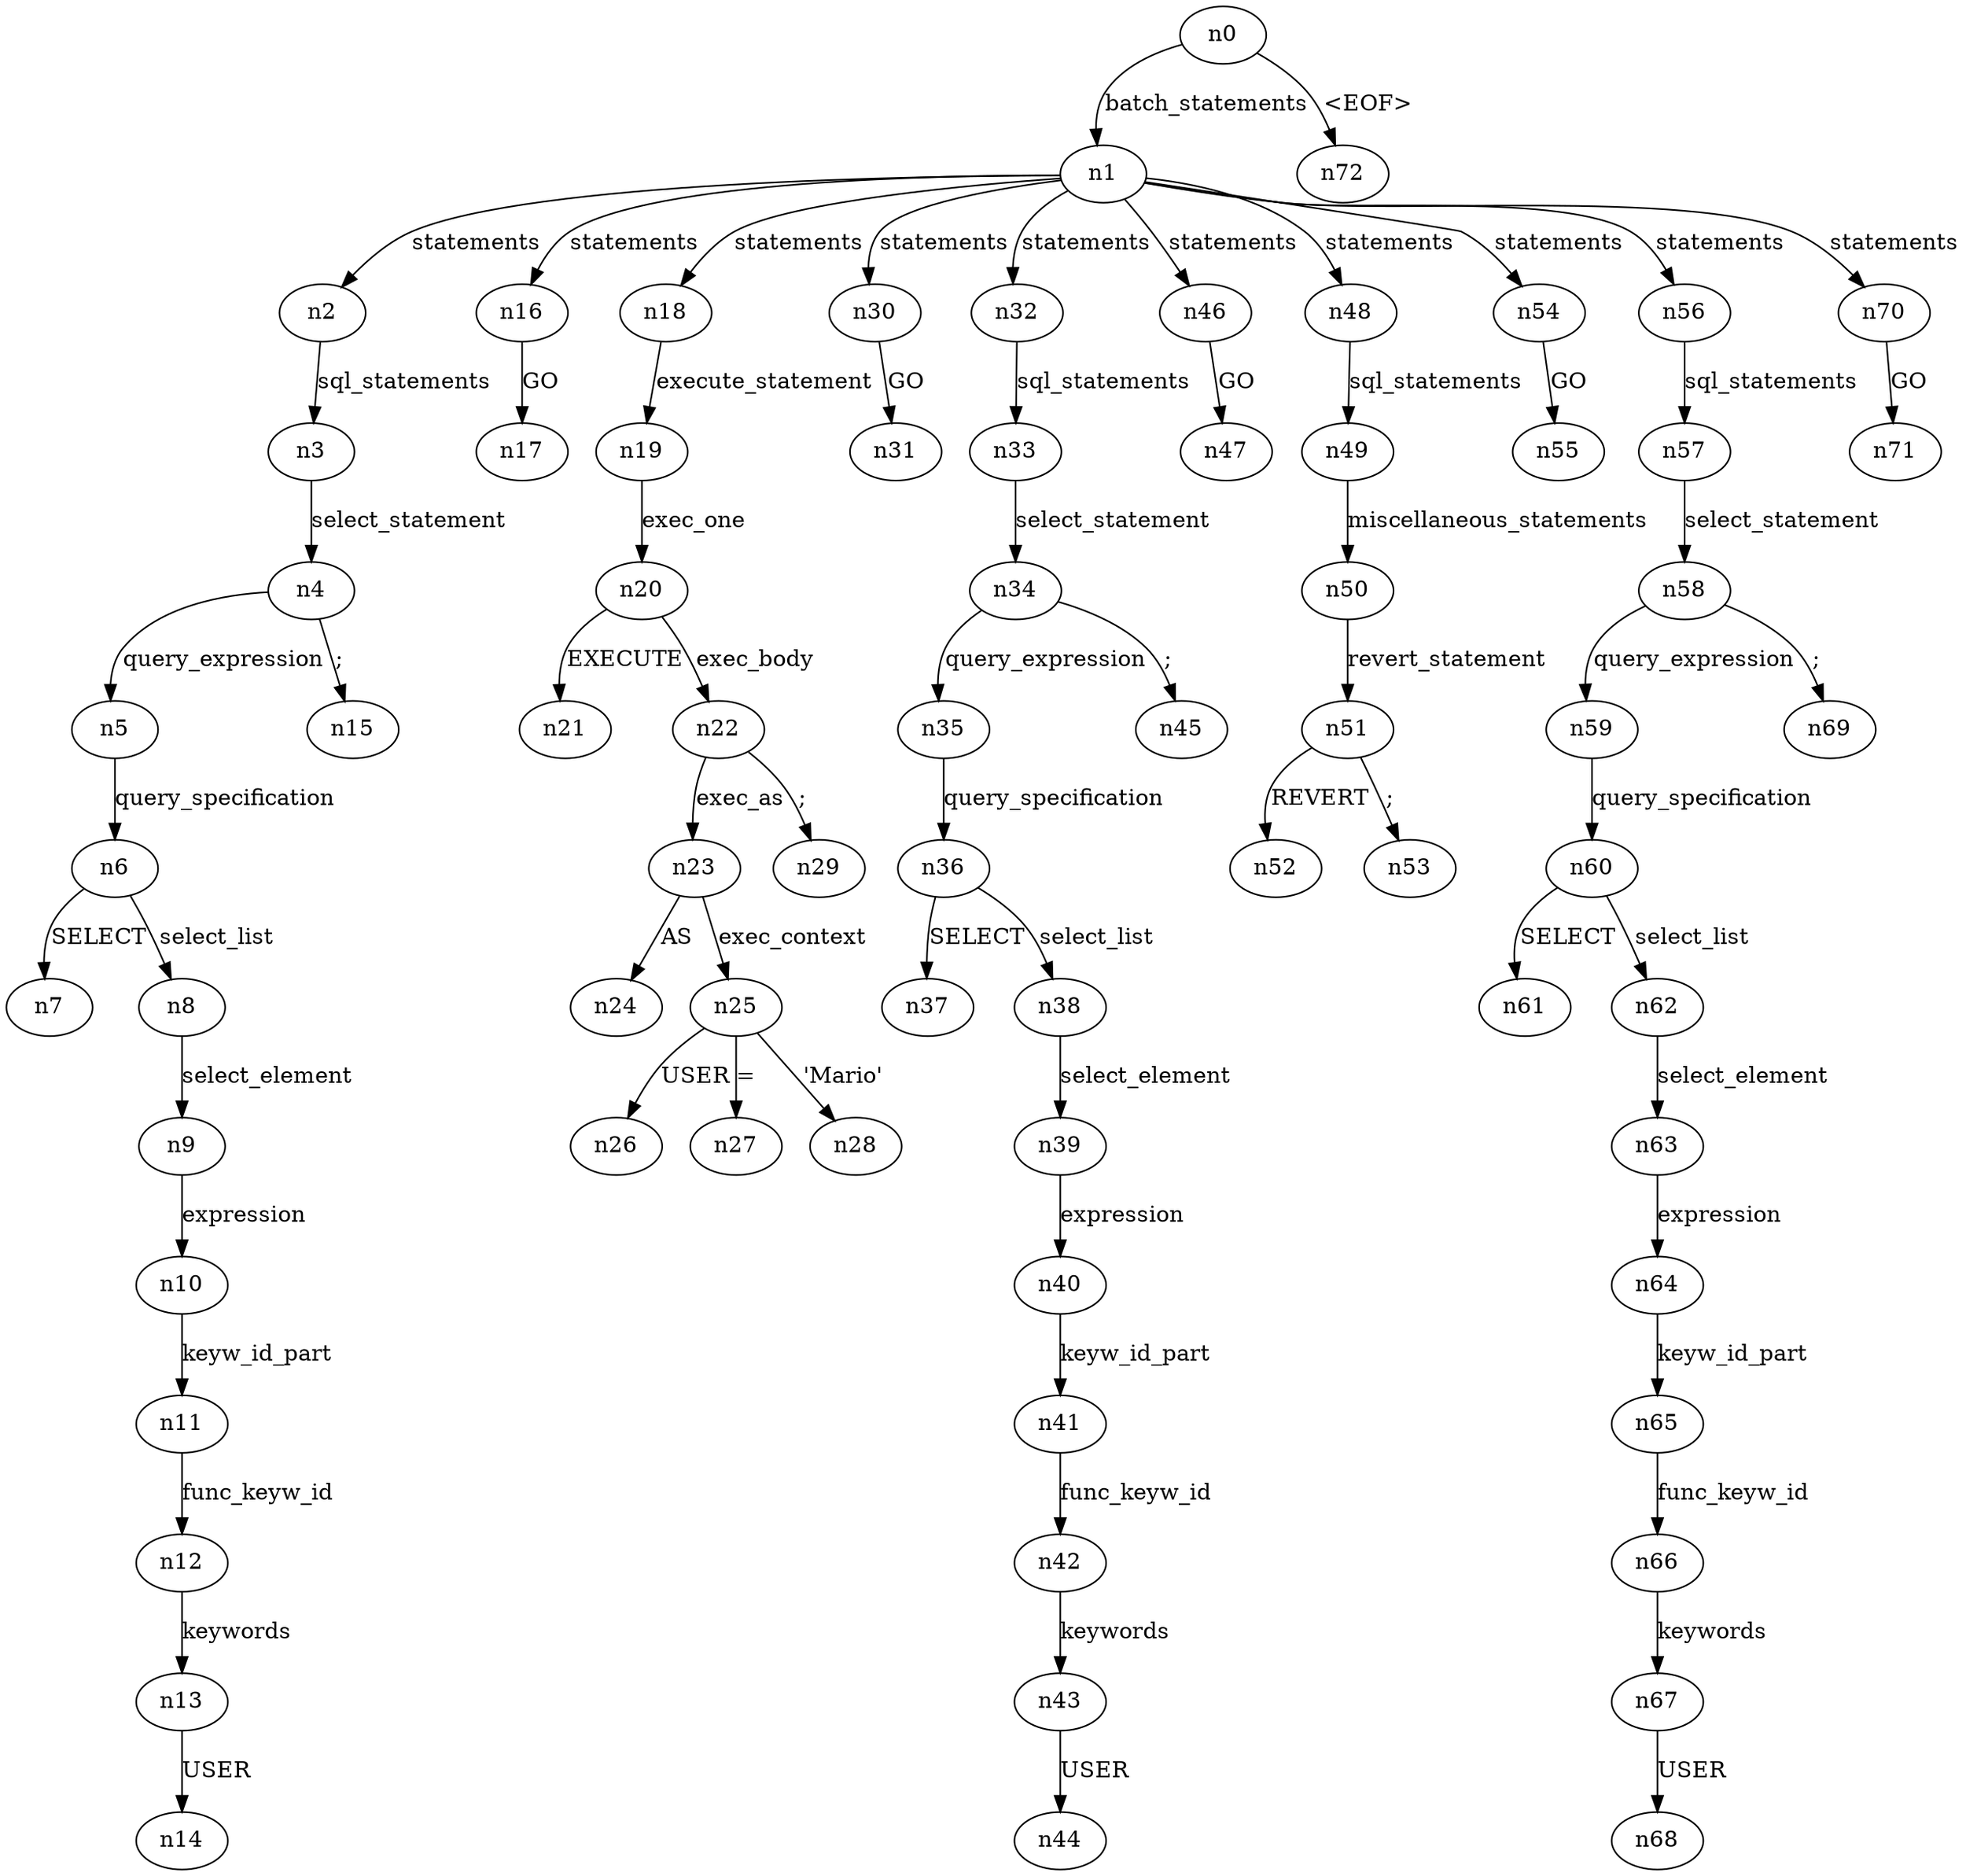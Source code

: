 digraph ParseTree {
  n0 -> n1 [label="batch_statements"];
  n1 -> n2 [label="statements"];
  n2 -> n3 [label="sql_statements"];
  n3 -> n4 [label="select_statement"];
  n4 -> n5 [label="query_expression"];
  n5 -> n6 [label="query_specification"];
  n6 -> n7 [label="SELECT"];
  n6 -> n8 [label="select_list"];
  n8 -> n9 [label="select_element"];
  n9 -> n10 [label="expression"];
  n10 -> n11 [label="keyw_id_part"];
  n11 -> n12 [label="func_keyw_id"];
  n12 -> n13 [label="keywords"];
  n13 -> n14 [label="USER"];
  n4 -> n15 [label=";"];
  n1 -> n16 [label="statements"];
  n16 -> n17 [label="GO"];
  n1 -> n18 [label="statements"];
  n18 -> n19 [label="execute_statement"];
  n19 -> n20 [label="exec_one"];
  n20 -> n21 [label="EXECUTE"];
  n20 -> n22 [label="exec_body"];
  n22 -> n23 [label="exec_as"];
  n23 -> n24 [label="AS"];
  n23 -> n25 [label="exec_context"];
  n25 -> n26 [label="USER"];
  n25 -> n27 [label="="];
  n25 -> n28 [label="'Mario'"];
  n22 -> n29 [label=";"];
  n1 -> n30 [label="statements"];
  n30 -> n31 [label="GO"];
  n1 -> n32 [label="statements"];
  n32 -> n33 [label="sql_statements"];
  n33 -> n34 [label="select_statement"];
  n34 -> n35 [label="query_expression"];
  n35 -> n36 [label="query_specification"];
  n36 -> n37 [label="SELECT"];
  n36 -> n38 [label="select_list"];
  n38 -> n39 [label="select_element"];
  n39 -> n40 [label="expression"];
  n40 -> n41 [label="keyw_id_part"];
  n41 -> n42 [label="func_keyw_id"];
  n42 -> n43 [label="keywords"];
  n43 -> n44 [label="USER"];
  n34 -> n45 [label=";"];
  n1 -> n46 [label="statements"];
  n46 -> n47 [label="GO"];
  n1 -> n48 [label="statements"];
  n48 -> n49 [label="sql_statements"];
  n49 -> n50 [label="miscellaneous_statements"];
  n50 -> n51 [label="revert_statement"];
  n51 -> n52 [label="REVERT"];
  n51 -> n53 [label=";"];
  n1 -> n54 [label="statements"];
  n54 -> n55 [label="GO"];
  n1 -> n56 [label="statements"];
  n56 -> n57 [label="sql_statements"];
  n57 -> n58 [label="select_statement"];
  n58 -> n59 [label="query_expression"];
  n59 -> n60 [label="query_specification"];
  n60 -> n61 [label="SELECT"];
  n60 -> n62 [label="select_list"];
  n62 -> n63 [label="select_element"];
  n63 -> n64 [label="expression"];
  n64 -> n65 [label="keyw_id_part"];
  n65 -> n66 [label="func_keyw_id"];
  n66 -> n67 [label="keywords"];
  n67 -> n68 [label="USER"];
  n58 -> n69 [label=";"];
  n1 -> n70 [label="statements"];
  n70 -> n71 [label="GO"];
  n0 -> n72 [label="<EOF>"];
}